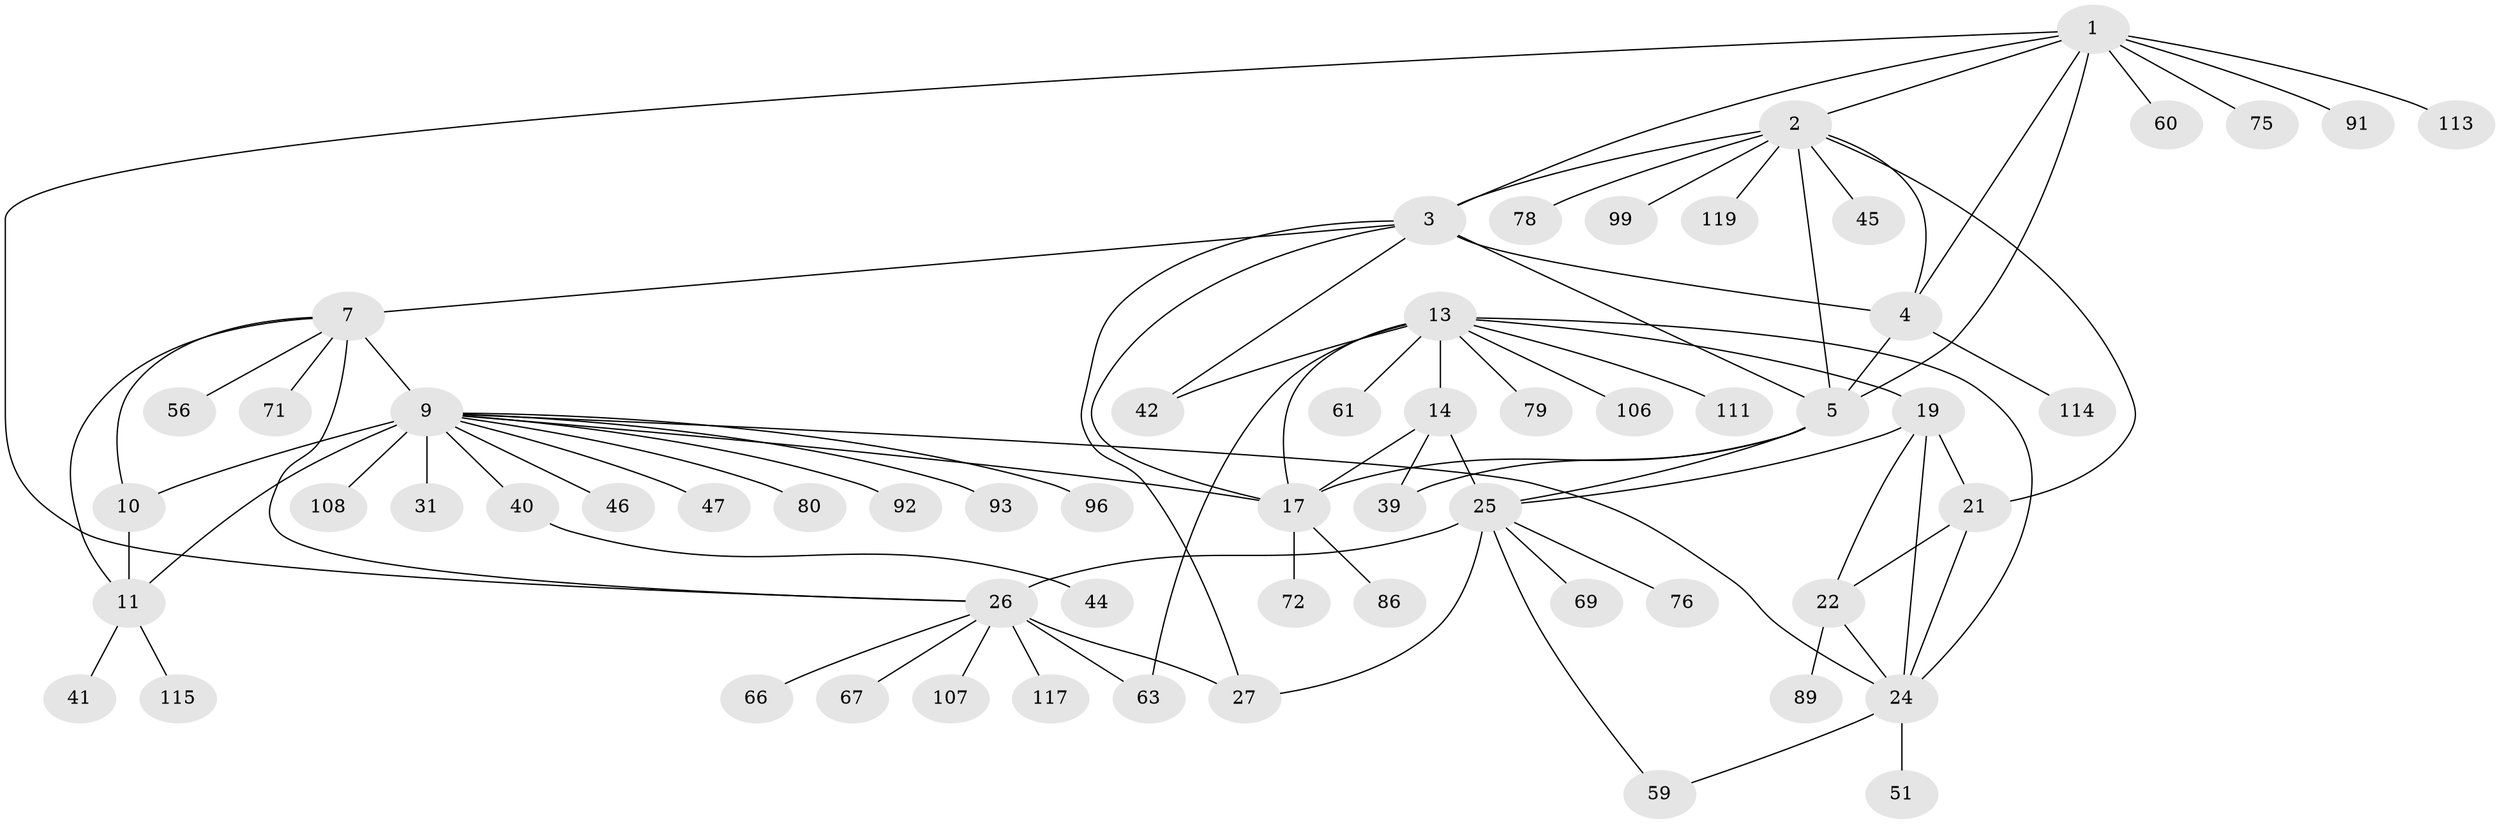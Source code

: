// original degree distribution, {10: 0.06666666666666667, 8: 0.025, 6: 0.041666666666666664, 5: 0.03333333333333333, 14: 0.016666666666666666, 7: 0.025, 9: 0.025, 13: 0.008333333333333333, 12: 0.008333333333333333, 1: 0.575, 3: 0.03333333333333333, 2: 0.14166666666666666}
// Generated by graph-tools (version 1.1) at 2025/16/03/09/25 04:16:09]
// undirected, 60 vertices, 87 edges
graph export_dot {
graph [start="1"]
  node [color=gray90,style=filled];
  1;
  2;
  3 [super="+34+64"];
  4;
  5 [super="+6"];
  7 [super="+8"];
  9 [super="+12"];
  10 [super="+33"];
  11;
  13 [super="+62+54+15"];
  14 [super="+16"];
  17 [super="+18+58+65+103"];
  19 [super="+20+23+57"];
  21 [super="+70+104+87+37"];
  22;
  24 [super="+110+95+116+105+38"];
  25 [super="+30+55+74+81+98+49"];
  26 [super="+28+97+43+29"];
  27;
  31;
  39;
  40;
  41;
  42;
  44 [super="+50"];
  45;
  46;
  47;
  51;
  56;
  59 [super="+83"];
  60;
  61;
  63;
  66;
  67 [super="+118"];
  69;
  71 [super="+84"];
  72;
  75;
  76;
  78;
  79;
  80;
  86;
  89;
  91;
  92;
  93;
  96;
  99;
  106;
  107;
  108;
  111;
  113;
  114;
  115;
  117;
  119;
  1 -- 2;
  1 -- 3;
  1 -- 4;
  1 -- 5 [weight=2];
  1 -- 60;
  1 -- 75;
  1 -- 91;
  1 -- 113;
  1 -- 26;
  2 -- 3;
  2 -- 4;
  2 -- 5 [weight=2];
  2 -- 21;
  2 -- 45;
  2 -- 78;
  2 -- 99;
  2 -- 119;
  3 -- 4;
  3 -- 5 [weight=2];
  3 -- 7;
  3 -- 17;
  3 -- 42;
  3 -- 27;
  4 -- 5 [weight=2];
  4 -- 114;
  5 -- 17 [weight=2];
  5 -- 39;
  5 -- 25;
  7 -- 9 [weight=4];
  7 -- 10 [weight=2];
  7 -- 11 [weight=2];
  7 -- 56;
  7 -- 71;
  7 -- 26 [weight=2];
  9 -- 10 [weight=2];
  9 -- 11 [weight=2];
  9 -- 17;
  9 -- 24;
  9 -- 46;
  9 -- 47;
  9 -- 80;
  9 -- 92;
  9 -- 93;
  9 -- 96;
  9 -- 108;
  9 -- 40;
  9 -- 31;
  10 -- 11;
  11 -- 41;
  11 -- 115;
  13 -- 14 [weight=4];
  13 -- 17 [weight=4];
  13 -- 24;
  13 -- 42;
  13 -- 61;
  13 -- 63;
  13 -- 79;
  13 -- 106;
  13 -- 111;
  13 -- 19;
  14 -- 17 [weight=4];
  14 -- 39;
  14 -- 25;
  17 -- 72;
  17 -- 86;
  19 -- 21 [weight=3];
  19 -- 22 [weight=3];
  19 -- 24 [weight=3];
  19 -- 25;
  21 -- 22;
  21 -- 24;
  22 -- 24;
  22 -- 89;
  24 -- 59;
  24 -- 51;
  25 -- 26 [weight=6];
  25 -- 27 [weight=2];
  25 -- 59;
  25 -- 69;
  25 -- 76;
  26 -- 27 [weight=3];
  26 -- 66;
  26 -- 107;
  26 -- 117;
  26 -- 63;
  26 -- 67;
  40 -- 44;
}
